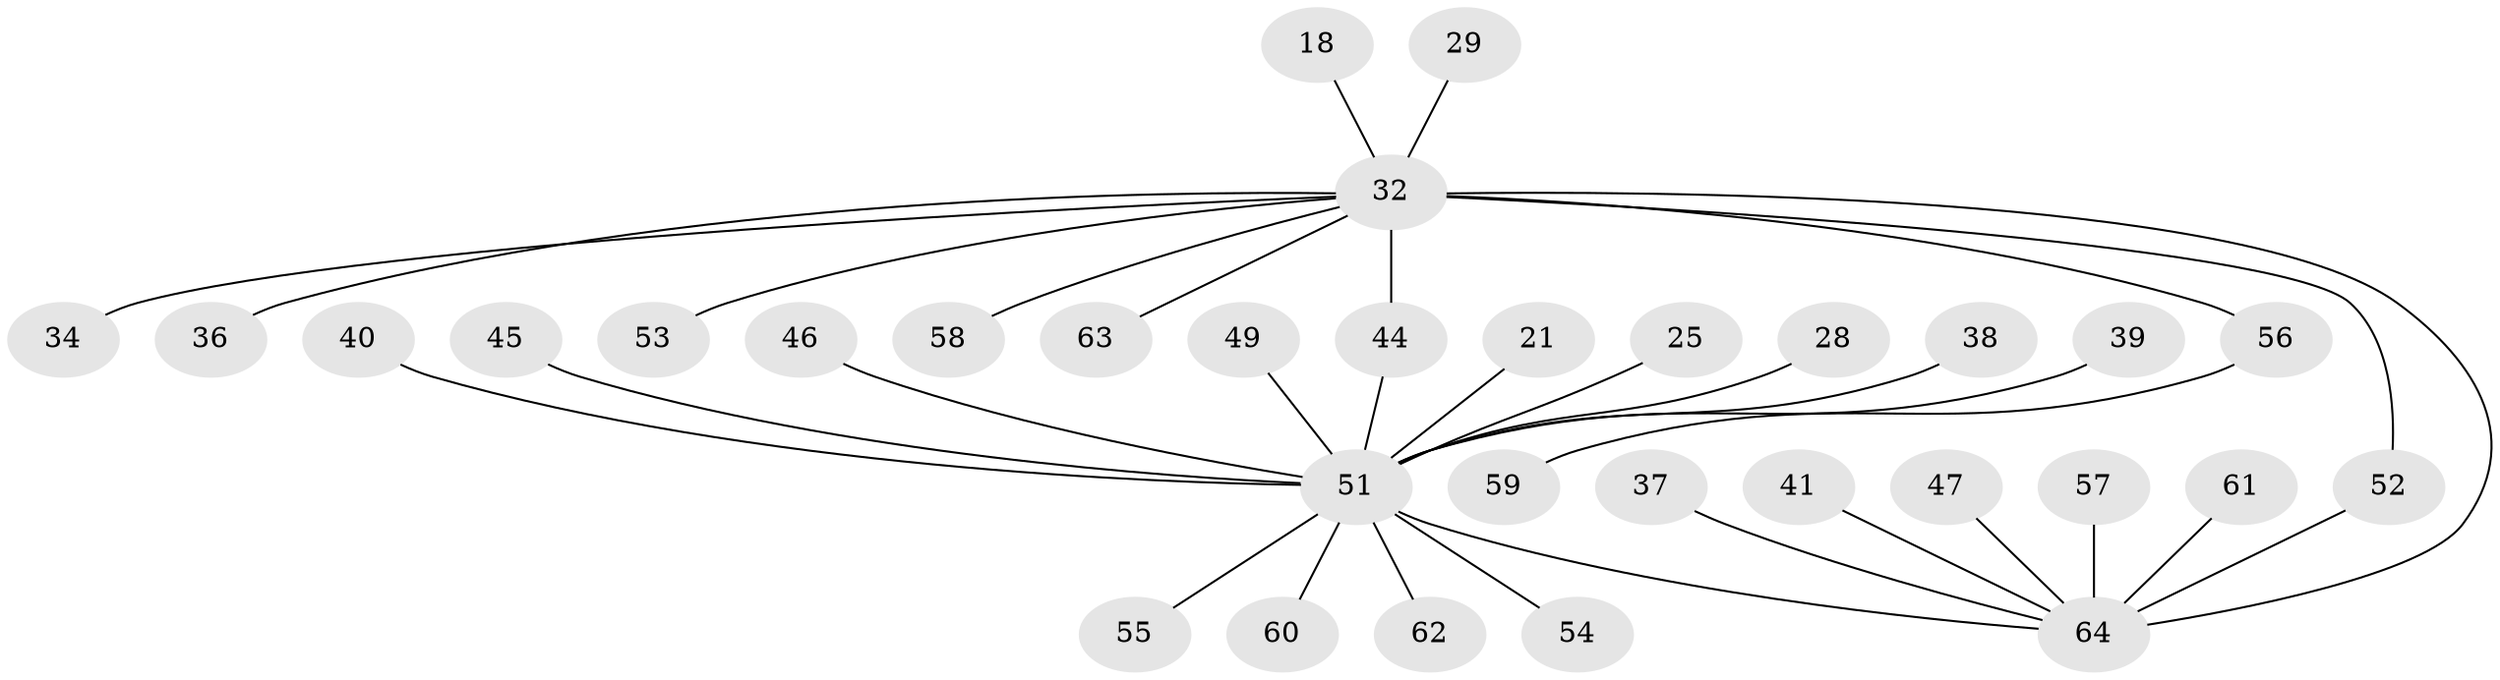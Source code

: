 // original degree distribution, {15: 0.015625, 1: 0.59375, 3: 0.09375, 7: 0.015625, 5: 0.0625, 8: 0.015625, 2: 0.171875, 4: 0.03125}
// Generated by graph-tools (version 1.1) at 2025/46/03/09/25 04:46:57]
// undirected, 32 vertices, 33 edges
graph export_dot {
graph [start="1"]
  node [color=gray90,style=filled];
  18;
  21;
  25;
  28;
  29;
  32 [super="+7+22+12+24+19"];
  34;
  36;
  37;
  38;
  39;
  40;
  41;
  44 [super="+42"];
  45;
  46;
  47;
  49;
  51 [super="+13+50"];
  52 [super="+30+48"];
  53;
  54;
  55;
  56;
  57 [super="+9"];
  58;
  59;
  60;
  61;
  62 [super="+31"];
  63;
  64 [super="+16+43"];
  18 -- 32;
  21 -- 51;
  25 -- 51;
  28 -- 51;
  29 -- 32;
  32 -- 53;
  32 -- 36;
  32 -- 56;
  32 -- 58;
  32 -- 63;
  32 -- 64 [weight=3];
  32 -- 34;
  32 -- 44;
  32 -- 52;
  37 -- 64;
  38 -- 51;
  39 -- 51;
  40 -- 51;
  41 -- 64;
  44 -- 51;
  45 -- 51;
  46 -- 51;
  47 -- 64;
  49 -- 51;
  51 -- 64 [weight=2];
  51 -- 60;
  51 -- 54;
  51 -- 55;
  51 -- 62;
  52 -- 64;
  56 -- 59;
  57 -- 64;
  61 -- 64;
}
